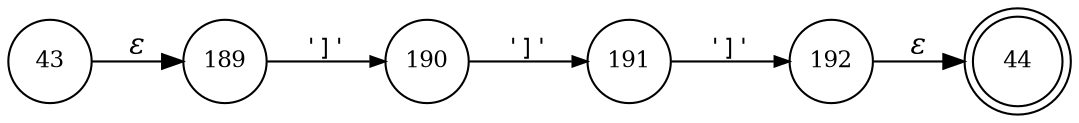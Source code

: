 digraph ATN {
rankdir=LR;
s44[fontsize=11, label="44", shape=doublecircle, fixedsize=true, width=.6];
s192[fontsize=11,label="192", shape=circle, fixedsize=true, width=.55, peripheries=1];
s43[fontsize=11,label="43", shape=circle, fixedsize=true, width=.55, peripheries=1];
s189[fontsize=11,label="189", shape=circle, fixedsize=true, width=.55, peripheries=1];
s190[fontsize=11,label="190", shape=circle, fixedsize=true, width=.55, peripheries=1];
s191[fontsize=11,label="191", shape=circle, fixedsize=true, width=.55, peripheries=1];
s43 -> s189 [fontname="Times-Italic", label="&epsilon;"];
s189 -> s190 [fontsize=11, fontname="Courier", arrowsize=.7, label = "']'", arrowhead = normal];
s190 -> s191 [fontsize=11, fontname="Courier", arrowsize=.7, label = "']'", arrowhead = normal];
s191 -> s192 [fontsize=11, fontname="Courier", arrowsize=.7, label = "']'", arrowhead = normal];
s192 -> s44 [fontname="Times-Italic", label="&epsilon;"];
}